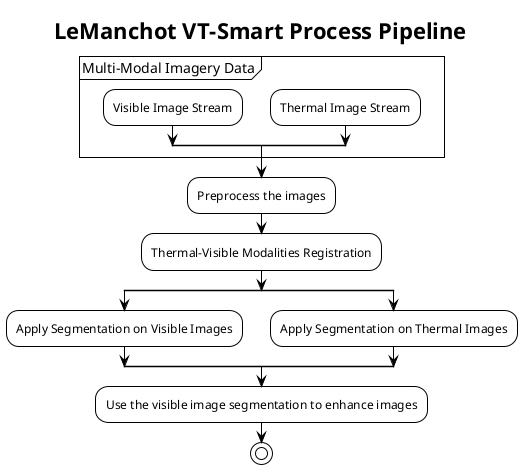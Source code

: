 
@startuml

!theme plain

title LeManchot VT-Smart Process Pipeline

group Multi-Modal Imagery Data

split
   -[hidden]->
   :Visible Image Stream;
split again
   -[hidden]->
   :Thermal Image Stream;
end split

end group

:Preprocess the images;
:Thermal-Visible Modalities Registration;
split
  :Apply Segmentation on Visible Images;
split again
  :Apply Segmentation on Thermal Images;
end split

:Use the visible image segmentation to enhance images;

stop

@enduml